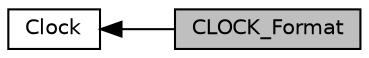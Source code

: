 digraph "CLOCK_Format"
{
  edge [fontname="Helvetica",fontsize="10",labelfontname="Helvetica",labelfontsize="10"];
  node [fontname="Helvetica",fontsize="10",shape=record];
  rankdir=LR;
  Node1 [label="Clock",height=0.2,width=0.4,color="black", fillcolor="white", style="filled",URL="$group___clock.html",tooltip="Clock driver modules. "];
  Node0 [label="CLOCK_Format",height=0.2,width=0.4,color="black", fillcolor="grey75", style="filled", fontcolor="black"];
  Node1->Node0 [shape=plaintext, dir="back", style="solid"];
}
